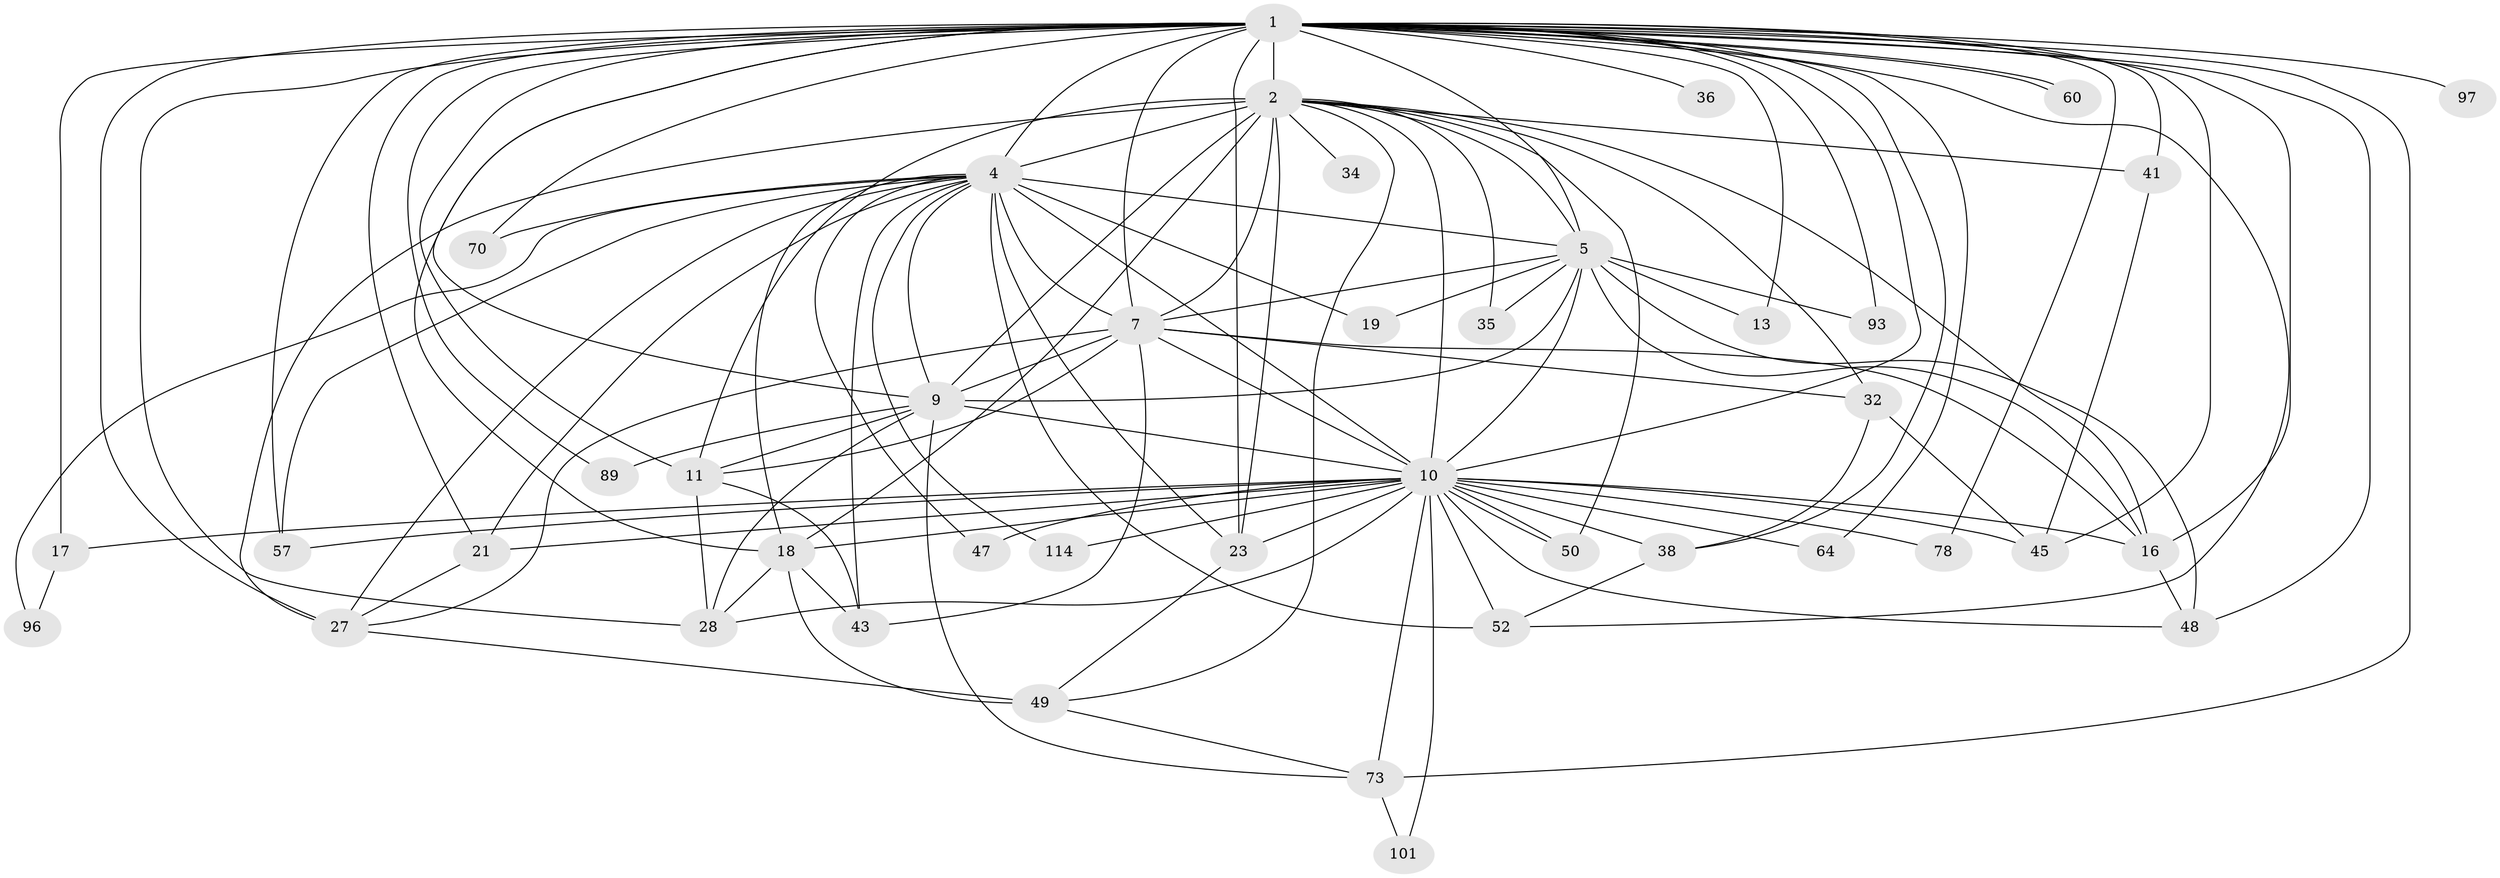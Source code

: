 // original degree distribution, {26: 0.007042253521126761, 17: 0.007042253521126761, 29: 0.007042253521126761, 24: 0.007042253521126761, 19: 0.007042253521126761, 27: 0.007042253521126761, 21: 0.007042253521126761, 16: 0.014084507042253521, 35: 0.007042253521126761, 6: 0.04929577464788732, 2: 0.5140845070422535, 5: 0.04225352112676056, 3: 0.19718309859154928, 8: 0.014084507042253521, 4: 0.09859154929577464, 7: 0.014084507042253521}
// Generated by graph-tools (version 1.1) at 2025/17/03/04/25 18:17:39]
// undirected, 42 vertices, 119 edges
graph export_dot {
graph [start="1"]
  node [color=gray90,style=filled];
  1 [super="+88+66+54+6"];
  2 [super="+25+128+131+3+12"];
  4 [super="+59"];
  5;
  7 [super="+30+94"];
  9;
  10 [super="+14"];
  11;
  13;
  16;
  17 [super="+29"];
  18 [super="+115+62+53+55"];
  19;
  21 [super="+132+90"];
  23 [super="+75+31+24"];
  27 [super="+136+127+37+84"];
  28 [super="+51"];
  32 [super="+105"];
  34;
  35;
  36;
  38;
  41;
  43 [super="+137+138"];
  45 [super="+91"];
  47;
  48 [super="+110"];
  49 [super="+103"];
  50;
  52 [super="+81"];
  57;
  60;
  64;
  70;
  73 [super="+83"];
  78;
  89;
  93;
  96;
  97;
  101;
  114;
  1 -- 2 [weight=18];
  1 -- 4 [weight=5];
  1 -- 5 [weight=4];
  1 -- 7 [weight=4];
  1 -- 9 [weight=4];
  1 -- 10 [weight=5];
  1 -- 36 [weight=2];
  1 -- 45;
  1 -- 48;
  1 -- 52;
  1 -- 60;
  1 -- 60;
  1 -- 64;
  1 -- 70;
  1 -- 78;
  1 -- 27 [weight=2];
  1 -- 17 [weight=2];
  1 -- 57;
  1 -- 38;
  1 -- 11;
  1 -- 73;
  1 -- 13;
  1 -- 16;
  1 -- 18 [weight=3];
  1 -- 21;
  1 -- 23;
  1 -- 89;
  1 -- 28 [weight=2];
  1 -- 93;
  1 -- 97 [weight=2];
  1 -- 41;
  2 -- 4 [weight=3];
  2 -- 5 [weight=3];
  2 -- 7 [weight=7];
  2 -- 9 [weight=4];
  2 -- 10 [weight=7];
  2 -- 27;
  2 -- 18 [weight=3];
  2 -- 11;
  2 -- 16;
  2 -- 23 [weight=3];
  2 -- 32;
  2 -- 34 [weight=2];
  2 -- 35;
  2 -- 41;
  2 -- 50;
  2 -- 49;
  4 -- 5;
  4 -- 7;
  4 -- 9;
  4 -- 10 [weight=2];
  4 -- 19;
  4 -- 23 [weight=2];
  4 -- 27;
  4 -- 47;
  4 -- 57;
  4 -- 70;
  4 -- 96;
  4 -- 114;
  4 -- 52;
  4 -- 43;
  4 -- 18;
  4 -- 21;
  5 -- 7 [weight=2];
  5 -- 9;
  5 -- 10 [weight=2];
  5 -- 13;
  5 -- 16;
  5 -- 19;
  5 -- 35;
  5 -- 93;
  5 -- 48;
  7 -- 9;
  7 -- 10 [weight=2];
  7 -- 32;
  7 -- 43;
  7 -- 27;
  7 -- 16;
  7 -- 11;
  9 -- 10;
  9 -- 11;
  9 -- 28;
  9 -- 73;
  9 -- 89;
  10 -- 16;
  10 -- 17 [weight=2];
  10 -- 18 [weight=2];
  10 -- 21 [weight=2];
  10 -- 38;
  10 -- 45;
  10 -- 47;
  10 -- 48;
  10 -- 50;
  10 -- 50;
  10 -- 52;
  10 -- 57;
  10 -- 64;
  10 -- 101;
  10 -- 114;
  10 -- 73;
  10 -- 78;
  10 -- 23;
  10 -- 28;
  11 -- 28;
  11 -- 43;
  16 -- 48;
  17 -- 96;
  18 -- 43;
  18 -- 49 [weight=2];
  18 -- 28;
  21 -- 27;
  23 -- 49;
  27 -- 49;
  32 -- 38;
  32 -- 45;
  38 -- 52;
  41 -- 45;
  49 -- 73;
  73 -- 101;
}

